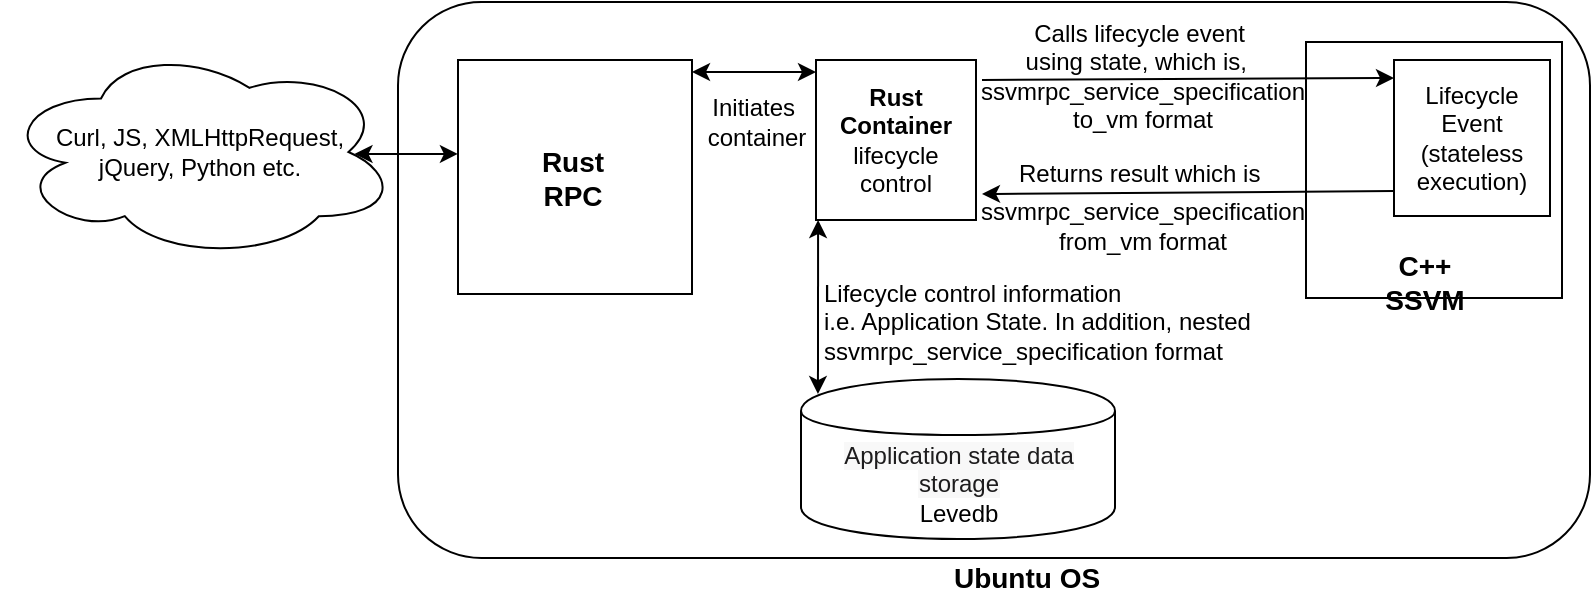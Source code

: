 <mxfile version="12.3.1" type="device" pages="1"><diagram id="AzzvKmBrBaUZLXZ1Zjp-" name="Page-1"><mxGraphModel dx="1072" dy="574" grid="0" gridSize="10" guides="1" tooltips="1" connect="1" arrows="1" fold="1" page="1" pageScale="1" pageWidth="827" pageHeight="1169" math="0" shadow="0"><root><mxCell id="0"/><mxCell id="1" parent="0"/><mxCell id="f4qAklMeAp4ld8IiekA0-16" value="" style="rounded=1;whiteSpace=wrap;html=1;" vertex="1" parent="1"><mxGeometry x="203" y="131" width="596" height="278" as="geometry"/></mxCell><mxCell id="f4qAklMeAp4ld8IiekA0-4" value="" style="whiteSpace=wrap;html=1;aspect=fixed;" vertex="1" parent="1"><mxGeometry x="657" y="151" width="128" height="128" as="geometry"/></mxCell><mxCell id="f4qAklMeAp4ld8IiekA0-1" value="" style="whiteSpace=wrap;html=1;aspect=fixed;" vertex="1" parent="1"><mxGeometry x="233" y="160" width="117" height="117" as="geometry"/></mxCell><mxCell id="f4qAklMeAp4ld8IiekA0-2" value="&lt;b&gt;Rust&lt;br&gt;Container&lt;br&gt;&lt;/b&gt;&lt;span style=&quot;white-space: nowrap&quot;&gt;lifecycle&lt;/span&gt;&lt;br style=&quot;white-space: nowrap&quot;&gt;&lt;span style=&quot;white-space: nowrap&quot;&gt;control&lt;/span&gt;&lt;b&gt;&lt;br&gt;&lt;/b&gt;" style="whiteSpace=wrap;html=1;aspect=fixed;" vertex="1" parent="1"><mxGeometry x="412" y="160" width="80" height="80" as="geometry"/></mxCell><mxCell id="f4qAklMeAp4ld8IiekA0-3" value="Lifecycle Event&lt;br&gt;(stateless&lt;br&gt;execution)" style="whiteSpace=wrap;html=1;aspect=fixed;" vertex="1" parent="1"><mxGeometry x="701" y="160" width="78" height="78" as="geometry"/></mxCell><mxCell id="f4qAklMeAp4ld8IiekA0-7" value="" style="endArrow=classic;html=1;entryX=0;entryY=0.5;entryDx=0;entryDy=0;exitX=1;exitY=0.5;exitDx=0;exitDy=0;" edge="1" parent="1"><mxGeometry width="50" height="50" relative="1" as="geometry"><mxPoint x="495" y="170" as="sourcePoint"/><mxPoint x="701" y="169" as="targetPoint"/></mxGeometry></mxCell><mxCell id="f4qAklMeAp4ld8IiekA0-10" value="&lt;span style=&quot;color: rgb(29 , 28 , 29) ; text-align: left ; background-color: rgb(248 , 248 , 248)&quot;&gt;Application state data storage&lt;br&gt;&lt;/span&gt;Levedb" style="shape=cylinder;whiteSpace=wrap;html=1;boundedLbl=1;backgroundOutline=1;" vertex="1" parent="1"><mxGeometry x="404.5" y="319.5" width="157" height="80" as="geometry"/></mxCell><mxCell id="f4qAklMeAp4ld8IiekA0-11" value="Lifecycle control information &lt;br&gt;i.e. Application State. In addition, nested &lt;br&gt;ssvmrpc_service_specification format" style="text;html=1;align=left;verticalAlign=middle;resizable=0;points=[];;autosize=1;" vertex="1" parent="1"><mxGeometry x="414" y="268" width="224" height="46" as="geometry"/></mxCell><mxCell id="f4qAklMeAp4ld8IiekA0-12" value="" style="endArrow=classic;startArrow=classic;html=1;exitX=0.054;exitY=0.094;exitDx=0;exitDy=0;exitPerimeter=0;entryX=0.063;entryY=0.988;entryDx=0;entryDy=0;entryPerimeter=0;" edge="1" parent="1" source="f4qAklMeAp4ld8IiekA0-10"><mxGeometry width="50" height="50" relative="1" as="geometry"><mxPoint x="407.978" y="328.02" as="sourcePoint"/><mxPoint x="413.04" y="240.04" as="targetPoint"/></mxGeometry></mxCell><mxCell id="f4qAklMeAp4ld8IiekA0-15" value="&lt;b&gt;&lt;font style=&quot;font-size: 14px&quot;&gt;C++&lt;br&gt;SSVM&lt;/font&gt;&lt;/b&gt;" style="text;html=1;align=center;verticalAlign=middle;resizable=0;points=[];;autosize=1;" vertex="1" parent="1"><mxGeometry x="686" y="251" width="60" height="40" as="geometry"/></mxCell><mxCell id="f4qAklMeAp4ld8IiekA0-22" value="&lt;b&gt;&lt;font style=&quot;font-size: 14px&quot;&gt;Ubuntu OS&lt;/font&gt;&lt;/b&gt;" style="text;html=1;align=center;verticalAlign=middle;resizable=0;points=[];;autosize=1;" vertex="1" parent="1"><mxGeometry x="475" y="409" width="83" height="19" as="geometry"/></mxCell><mxCell id="f4qAklMeAp4ld8IiekA0-23" value="&lt;b style=&quot;font-size: 14px&quot;&gt;Rust&lt;br&gt;RPC&lt;/b&gt;" style="text;html=1;align=center;verticalAlign=middle;resizable=0;points=[];;autosize=1;" vertex="1" parent="1"><mxGeometry x="269" y="201.5" width="41" height="34" as="geometry"/></mxCell><mxCell id="f4qAklMeAp4ld8IiekA0-25" value="Calls lifecycle event&amp;nbsp;&lt;br&gt;using state, which is,&amp;nbsp;&amp;nbsp;&lt;br&gt;ssvmrpc_service_specification&lt;br&gt;to_vm format" style="text;html=1;align=center;verticalAlign=middle;resizable=0;points=[];;autosize=1;" vertex="1" parent="1"><mxGeometry x="488.5" y="138" width="172" height="60" as="geometry"/></mxCell><mxCell id="f4qAklMeAp4ld8IiekA0-32" value="Curl, JS, XMLHttpRequest,&lt;br&gt;jQuery, Python etc.&lt;span style=&quot;color: rgb(221 , 74 , 104) ; background-color: transparent ; font-family: &amp;#34;consolas&amp;#34; , &amp;#34;monaco&amp;#34; , &amp;#34;andale mono&amp;#34; , &amp;#34;ubuntu mono&amp;#34; , monospace ; font-size: 1em ; font-weight: inherit ; white-space: inherit ; word-spacing: normal ; letter-spacing: -0.044px ; text-align: left&quot;&gt;&lt;br&gt;&lt;/span&gt;" style="ellipse;shape=cloud;whiteSpace=wrap;html=1;" vertex="1" parent="1"><mxGeometry x="5" y="152.5" width="198" height="107" as="geometry"/></mxCell><mxCell id="f4qAklMeAp4ld8IiekA0-33" value="" style="endArrow=classic;startArrow=classic;html=1;exitX=0.875;exitY=0.5;exitDx=0;exitDy=0;exitPerimeter=0;entryX=-0.009;entryY=0.393;entryDx=0;entryDy=0;entryPerimeter=0;" edge="1" parent="1"><mxGeometry width="50" height="50" relative="1" as="geometry"><mxPoint x="181.25" y="207" as="sourcePoint"/><mxPoint x="232.947" y="206.981" as="targetPoint"/></mxGeometry></mxCell><mxCell id="f4qAklMeAp4ld8IiekA0-35" value="Returns result which is&amp;nbsp;" style="text;html=1;align=center;verticalAlign=middle;resizable=0;points=[];;autosize=1;" vertex="1" parent="1"><mxGeometry x="505" y="207" width="140" height="20" as="geometry"/></mxCell><mxCell id="f4qAklMeAp4ld8IiekA0-36" value="ssvmrpc_service_specification&lt;br&gt;from_vm format" style="text;html=1;align=center;verticalAlign=middle;resizable=0;points=[];;autosize=1;" vertex="1" parent="1"><mxGeometry x="489" y="227" width="172" height="32" as="geometry"/></mxCell><mxCell id="f4qAklMeAp4ld8IiekA0-37" value="" style="endArrow=classic;html=1;entryX=1;entryY=0.75;entryDx=0;entryDy=0;exitX=0;exitY=0.75;exitDx=0;exitDy=0;" edge="1" parent="1"><mxGeometry width="50" height="50" relative="1" as="geometry"><mxPoint x="701" y="225.5" as="sourcePoint"/><mxPoint x="495" y="227" as="targetPoint"/></mxGeometry></mxCell><mxCell id="f4qAklMeAp4ld8IiekA0-42" value="" style="endArrow=classic;startArrow=classic;html=1;entryX=0;entryY=0.075;entryDx=0;entryDy=0;entryPerimeter=0;" edge="1" parent="1" target="f4qAklMeAp4ld8IiekA0-2"><mxGeometry width="50" height="50" relative="1" as="geometry"><mxPoint x="350" y="166" as="sourcePoint"/><mxPoint x="420.04" y="240" as="targetPoint"/></mxGeometry></mxCell><mxCell id="f4qAklMeAp4ld8IiekA0-43" value="Initiates&amp;nbsp;&lt;br&gt;container&lt;br&gt;" style="text;html=1;align=center;verticalAlign=middle;resizable=0;points=[];;autosize=1;" vertex="1" parent="1"><mxGeometry x="352" y="175" width="59" height="32" as="geometry"/></mxCell></root></mxGraphModel></diagram></mxfile>